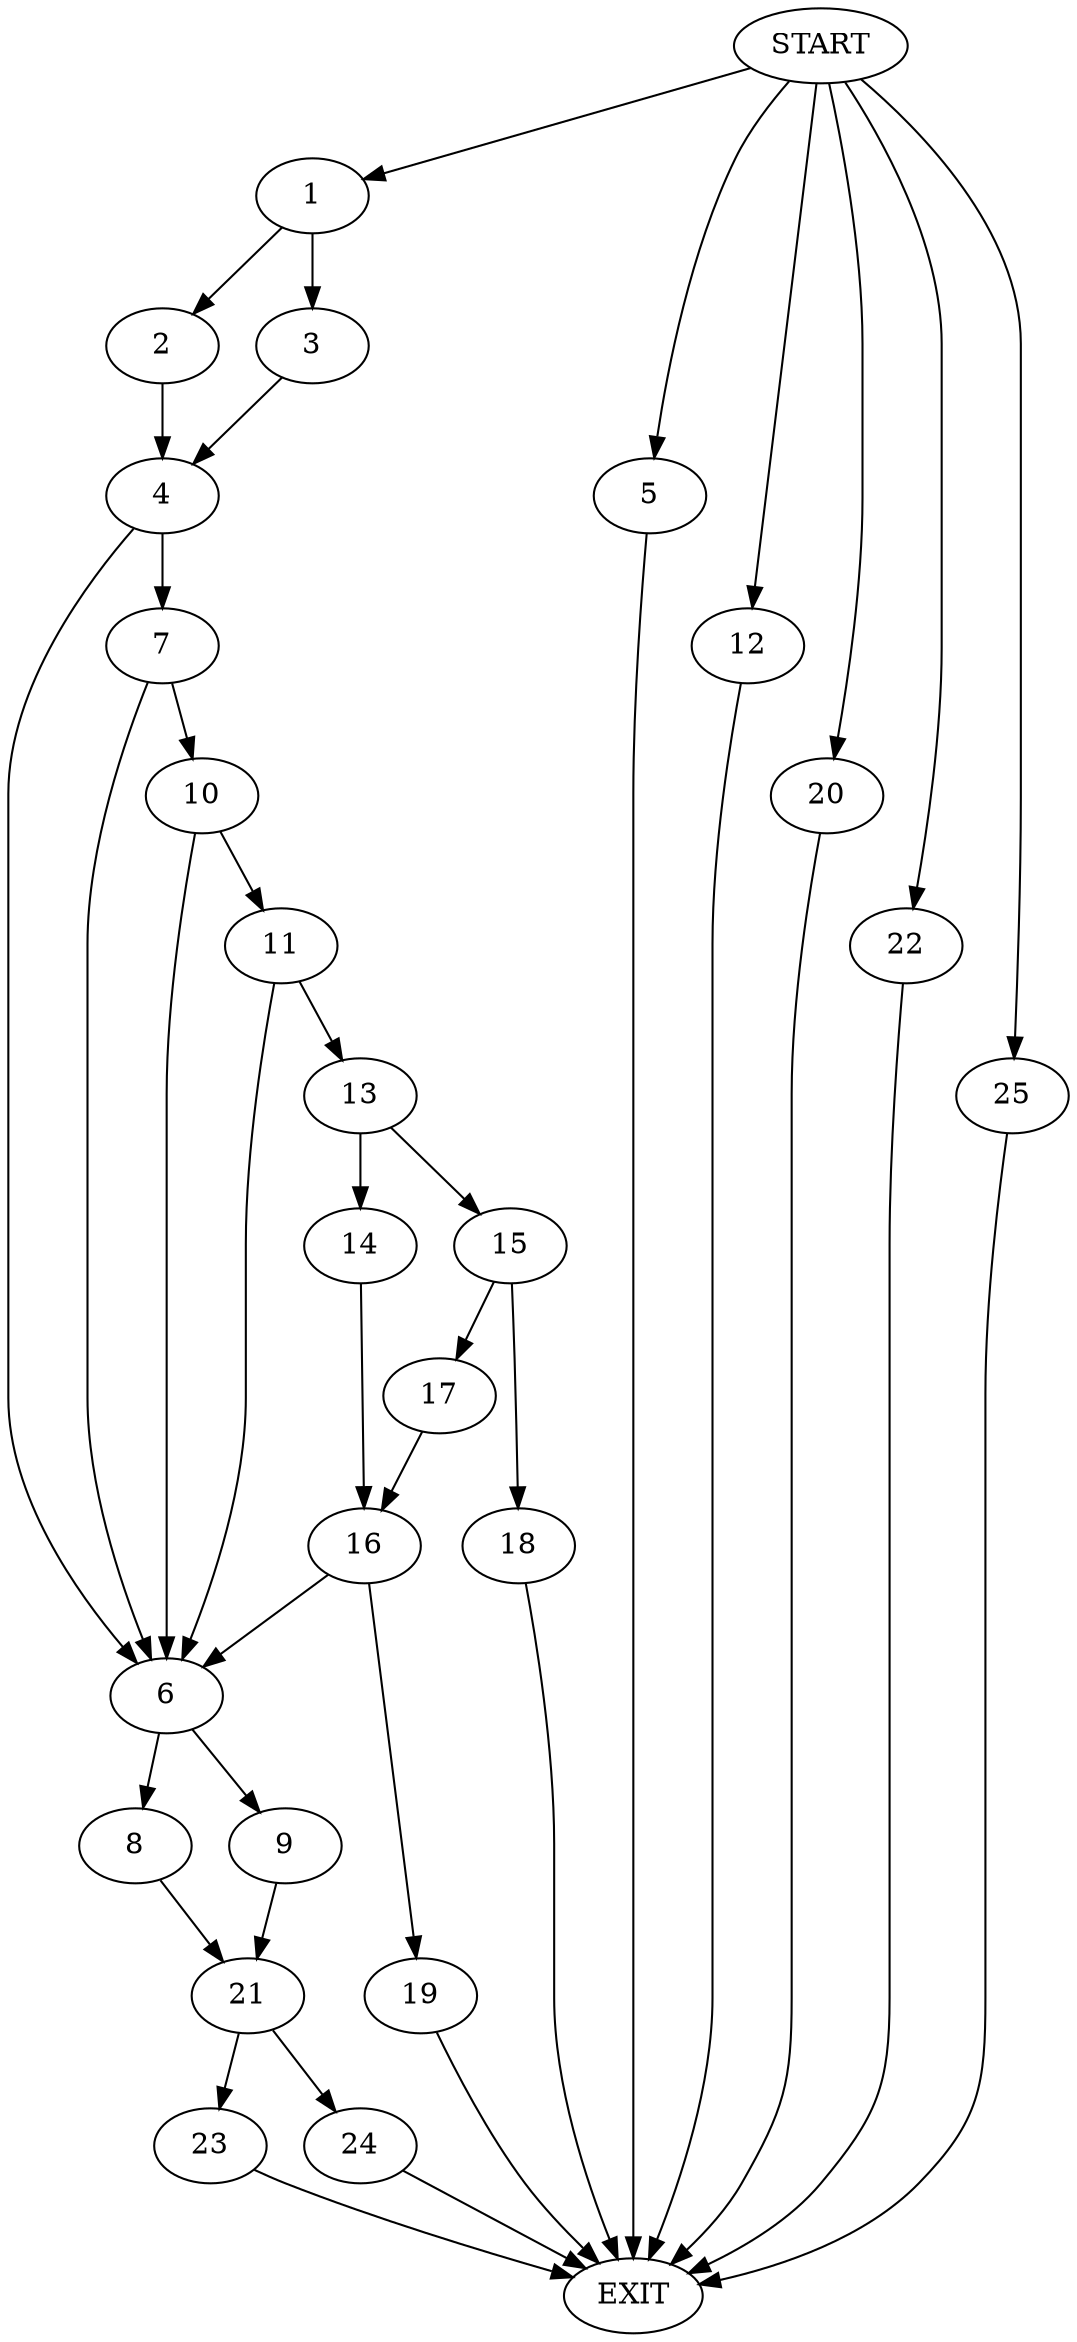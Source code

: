 digraph {
0 [label="START"]
26 [label="EXIT"]
0 -> 1
1 -> 2
1 -> 3
2 -> 4
3 -> 4
0 -> 5
5 -> 26
4 -> 6
4 -> 7
6 -> 8
6 -> 9
7 -> 6
7 -> 10
10 -> 11
10 -> 6
0 -> 12
12 -> 26
11 -> 6
11 -> 13
13 -> 14
13 -> 15
14 -> 16
15 -> 17
15 -> 18
16 -> 6
16 -> 19
18 -> 26
17 -> 16
19 -> 26
0 -> 20
20 -> 26
8 -> 21
9 -> 21
0 -> 22
22 -> 26
21 -> 23
21 -> 24
23 -> 26
24 -> 26
0 -> 25
25 -> 26
}
